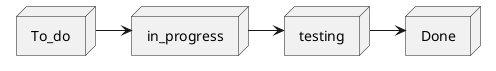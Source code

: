 @startuml
node To_do
node in_progress
node testing
node Done
To_do -> in_progress
in_progress -> testing
testing -> Done
@enduml